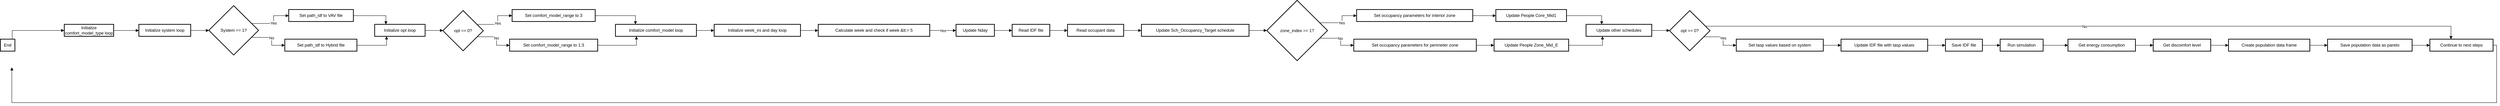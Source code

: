 <mxfile version="24.2.5" type="device">
  <diagram name="ページ1" id="eU3ZysWdC4PO4J6PFHaD">
    <mxGraphModel dx="1949" dy="2183" grid="1" gridSize="10" guides="1" tooltips="1" connect="1" arrows="1" fold="1" page="1" pageScale="1" pageWidth="827" pageHeight="1169" math="0" shadow="0">
      <root>
        <mxCell id="0" />
        <mxCell id="1" parent="0" />
        <mxCell id="7r3bxNbprVXeO8BNkF2D-72" value="End" style="whiteSpace=wrap;strokeWidth=2;" vertex="1" parent="1">
          <mxGeometry x="60" y="130" width="41" height="34" as="geometry" />
        </mxCell>
        <mxCell id="7r3bxNbprVXeO8BNkF2D-73" value="Initialize comfort_model_type loop" style="whiteSpace=wrap;strokeWidth=2;" vertex="1" parent="1">
          <mxGeometry x="240" y="88" width="139" height="34" as="geometry" />
        </mxCell>
        <mxCell id="7r3bxNbprVXeO8BNkF2D-74" value="Initialize system loop" style="whiteSpace=wrap;strokeWidth=2;" vertex="1" parent="1">
          <mxGeometry x="450" y="88" width="146" height="34" as="geometry" />
        </mxCell>
        <mxCell id="7r3bxNbprVXeO8BNkF2D-75" value="System == 1?" style="rhombus;strokeWidth=2;whiteSpace=wrap;" vertex="1" parent="1">
          <mxGeometry x="647" y="35" width="140" height="140" as="geometry" />
        </mxCell>
        <mxCell id="7r3bxNbprVXeO8BNkF2D-76" value="Set path_idf to VAV file" style="whiteSpace=wrap;strokeWidth=2;" vertex="1" parent="1">
          <mxGeometry x="872" y="46" width="182" height="34" as="geometry" />
        </mxCell>
        <mxCell id="7r3bxNbprVXeO8BNkF2D-77" value="Set path_idf to Hybrid file" style="whiteSpace=wrap;strokeWidth=2;" vertex="1" parent="1">
          <mxGeometry x="861" y="130" width="203" height="34" as="geometry" />
        </mxCell>
        <mxCell id="7r3bxNbprVXeO8BNkF2D-78" value="Initialize opt loop" style="whiteSpace=wrap;strokeWidth=2;" vertex="1" parent="1">
          <mxGeometry x="1114" y="88" width="142" height="34" as="geometry" />
        </mxCell>
        <mxCell id="7r3bxNbprVXeO8BNkF2D-79" value="opt == 0?" style="rhombus;strokeWidth=2;whiteSpace=wrap;" vertex="1" parent="1">
          <mxGeometry x="1306" y="49" width="114" height="114" as="geometry" />
        </mxCell>
        <mxCell id="7r3bxNbprVXeO8BNkF2D-80" value="Set comfort_model_range to 3" style="whiteSpace=wrap;strokeWidth=2;" vertex="1" parent="1">
          <mxGeometry x="1501" y="46" width="234" height="34" as="geometry" />
        </mxCell>
        <mxCell id="7r3bxNbprVXeO8BNkF2D-81" value="Set comfort_model_range to 1:3" style="whiteSpace=wrap;strokeWidth=2;" vertex="1" parent="1">
          <mxGeometry x="1494" y="130" width="248" height="34" as="geometry" />
        </mxCell>
        <mxCell id="7r3bxNbprVXeO8BNkF2D-82" value="Initialize comfort_model loop" style="whiteSpace=wrap;strokeWidth=2;" vertex="1" parent="1">
          <mxGeometry x="1792" y="88" width="228" height="34" as="geometry" />
        </mxCell>
        <mxCell id="7r3bxNbprVXeO8BNkF2D-83" value="Initialize week_ini and day loop" style="whiteSpace=wrap;strokeWidth=2;" vertex="1" parent="1">
          <mxGeometry x="2070" y="88" width="243" height="34" as="geometry" />
        </mxCell>
        <mxCell id="7r3bxNbprVXeO8BNkF2D-84" value="Calculate week and check if week &amp;lt;= 5" style="whiteSpace=wrap;strokeWidth=2;" vertex="1" parent="1">
          <mxGeometry x="2363" y="88" width="314" height="34" as="geometry" />
        </mxCell>
        <mxCell id="7r3bxNbprVXeO8BNkF2D-85" value="Update Nday" style="whiteSpace=wrap;strokeWidth=2;" vertex="1" parent="1">
          <mxGeometry x="2751" y="88" width="108" height="34" as="geometry" />
        </mxCell>
        <mxCell id="7r3bxNbprVXeO8BNkF2D-86" value="Read IDF file" style="whiteSpace=wrap;strokeWidth=2;" vertex="1" parent="1">
          <mxGeometry x="2909" y="88" width="106" height="34" as="geometry" />
        </mxCell>
        <mxCell id="7r3bxNbprVXeO8BNkF2D-87" value="Read occupant data" style="whiteSpace=wrap;strokeWidth=2;" vertex="1" parent="1">
          <mxGeometry x="3065" y="88" width="158" height="34" as="geometry" />
        </mxCell>
        <mxCell id="7r3bxNbprVXeO8BNkF2D-88" value="Update Sch_Occupancy_Target schedule" style="whiteSpace=wrap;strokeWidth=2;" vertex="1" parent="1">
          <mxGeometry x="3273" y="88" width="303" height="34" as="geometry" />
        </mxCell>
        <mxCell id="7r3bxNbprVXeO8BNkF2D-89" value="zone_index == 1?" style="rhombus;strokeWidth=2;whiteSpace=wrap;" vertex="1" parent="1">
          <mxGeometry x="3626" y="20" width="171" height="171" as="geometry" />
        </mxCell>
        <mxCell id="7r3bxNbprVXeO8BNkF2D-90" value="Set occupancy parameters for interior zone" style="whiteSpace=wrap;strokeWidth=2;" vertex="1" parent="1">
          <mxGeometry x="3879" y="46" width="327" height="34" as="geometry" />
        </mxCell>
        <mxCell id="7r3bxNbprVXeO8BNkF2D-91" value="Set occupancy parameters for perimeter zone" style="whiteSpace=wrap;strokeWidth=2;" vertex="1" parent="1">
          <mxGeometry x="3871" y="130" width="345" height="34" as="geometry" />
        </mxCell>
        <mxCell id="7r3bxNbprVXeO8BNkF2D-92" value="Update People Core_Mid1" style="whiteSpace=wrap;strokeWidth=2;" vertex="1" parent="1">
          <mxGeometry x="4271" y="46" width="199" height="34" as="geometry" />
        </mxCell>
        <mxCell id="7r3bxNbprVXeO8BNkF2D-93" value="Update People Zone_Mid_E" style="whiteSpace=wrap;strokeWidth=2;" vertex="1" parent="1">
          <mxGeometry x="4266" y="130" width="210" height="34" as="geometry" />
        </mxCell>
        <mxCell id="7r3bxNbprVXeO8BNkF2D-94" value="Update other schedules" style="whiteSpace=wrap;strokeWidth=2;" vertex="1" parent="1">
          <mxGeometry x="4525" y="88" width="185" height="34" as="geometry" />
        </mxCell>
        <mxCell id="7r3bxNbprVXeO8BNkF2D-95" value="opt == 0?" style="rhombus;strokeWidth=2;whiteSpace=wrap;" vertex="1" parent="1">
          <mxGeometry x="4760" y="49" width="114" height="114" as="geometry" />
        </mxCell>
        <mxCell id="7r3bxNbprVXeO8BNkF2D-96" value="Set tasp values based on system" style="whiteSpace=wrap;strokeWidth=2;" vertex="1" parent="1">
          <mxGeometry x="4948" y="130" width="245" height="34" as="geometry" />
        </mxCell>
        <mxCell id="7r3bxNbprVXeO8BNkF2D-97" value="Continue to next steps" style="whiteSpace=wrap;strokeWidth=2;" vertex="1" parent="1">
          <mxGeometry x="6901" y="130" width="178" height="34" as="geometry" />
        </mxCell>
        <mxCell id="7r3bxNbprVXeO8BNkF2D-98" value="Update IDF file with tasp values" style="whiteSpace=wrap;strokeWidth=2;" vertex="1" parent="1">
          <mxGeometry x="5243" y="130" width="244" height="34" as="geometry" />
        </mxCell>
        <mxCell id="7r3bxNbprVXeO8BNkF2D-99" value="Save IDF file" style="whiteSpace=wrap;strokeWidth=2;" vertex="1" parent="1">
          <mxGeometry x="5537" y="130" width="104" height="34" as="geometry" />
        </mxCell>
        <mxCell id="7r3bxNbprVXeO8BNkF2D-100" value="Run simulation" style="whiteSpace=wrap;strokeWidth=2;" vertex="1" parent="1">
          <mxGeometry x="5691" y="130" width="121" height="34" as="geometry" />
        </mxCell>
        <mxCell id="7r3bxNbprVXeO8BNkF2D-101" value="Get energy consumption" style="whiteSpace=wrap;strokeWidth=2;" vertex="1" parent="1">
          <mxGeometry x="5882" y="130" width="190" height="34" as="geometry" />
        </mxCell>
        <mxCell id="7r3bxNbprVXeO8BNkF2D-102" value="Get discomfort level" style="whiteSpace=wrap;strokeWidth=2;" vertex="1" parent="1">
          <mxGeometry x="6122" y="130" width="162" height="34" as="geometry" />
        </mxCell>
        <mxCell id="7r3bxNbprVXeO8BNkF2D-103" value="Create population data frame" style="whiteSpace=wrap;strokeWidth=2;" vertex="1" parent="1">
          <mxGeometry x="6334" y="130" width="229" height="34" as="geometry" />
        </mxCell>
        <mxCell id="7r3bxNbprVXeO8BNkF2D-104" value="Save population data as pareto" style="whiteSpace=wrap;strokeWidth=2;" vertex="1" parent="1">
          <mxGeometry x="6613" y="130" width="238" height="34" as="geometry" />
        </mxCell>
        <mxCell id="7r3bxNbprVXeO8BNkF2D-105" value="" style="startArrow=none;endArrow=block;exitX=0.818;exitY=-0.011;entryX=0.001;entryY=0.512;rounded=0;edgeStyle=orthogonalEdgeStyle;" edge="1" parent="1" source="7r3bxNbprVXeO8BNkF2D-72" target="7r3bxNbprVXeO8BNkF2D-73">
          <mxGeometry relative="1" as="geometry" />
        </mxCell>
        <mxCell id="7r3bxNbprVXeO8BNkF2D-106" value="" style="startArrow=none;endArrow=block;exitX=1.001;exitY=0.512;entryX=0.001;entryY=0.512;rounded=0;edgeStyle=orthogonalEdgeStyle;" edge="1" parent="1" source="7r3bxNbprVXeO8BNkF2D-73" target="7r3bxNbprVXeO8BNkF2D-74">
          <mxGeometry relative="1" as="geometry" />
        </mxCell>
        <mxCell id="7r3bxNbprVXeO8BNkF2D-107" value="" style="startArrow=none;endArrow=block;exitX=1.004;exitY=0.512;entryX=-0.003;entryY=0.503;rounded=0;edgeStyle=orthogonalEdgeStyle;" edge="1" parent="1" source="7r3bxNbprVXeO8BNkF2D-74" target="7r3bxNbprVXeO8BNkF2D-75">
          <mxGeometry relative="1" as="geometry" />
        </mxCell>
        <mxCell id="7r3bxNbprVXeO8BNkF2D-108" value="Yes" style="startArrow=none;endArrow=block;exitX=0.999;exitY=0.307;entryX=-0.0;entryY=0.512;rounded=0;edgeStyle=orthogonalEdgeStyle;" edge="1" parent="1" source="7r3bxNbprVXeO8BNkF2D-75" target="7r3bxNbprVXeO8BNkF2D-76">
          <mxGeometry relative="1" as="geometry" />
        </mxCell>
        <mxCell id="7r3bxNbprVXeO8BNkF2D-109" value="No" style="startArrow=none;endArrow=block;exitX=0.999;exitY=0.699;entryX=0.0;entryY=0.512;rounded=0;edgeStyle=orthogonalEdgeStyle;" edge="1" parent="1" source="7r3bxNbprVXeO8BNkF2D-75" target="7r3bxNbprVXeO8BNkF2D-77">
          <mxGeometry relative="1" as="geometry" />
        </mxCell>
        <mxCell id="7r3bxNbprVXeO8BNkF2D-110" value="" style="startArrow=none;endArrow=block;exitX=0.997;exitY=0.512;entryX=0.229;entryY=0.012;rounded=0;edgeStyle=orthogonalEdgeStyle;" edge="1" parent="1" source="7r3bxNbprVXeO8BNkF2D-76" target="7r3bxNbprVXeO8BNkF2D-78">
          <mxGeometry relative="1" as="geometry" />
        </mxCell>
        <mxCell id="7r3bxNbprVXeO8BNkF2D-111" value="" style="startArrow=none;endArrow=block;exitX=1.002;exitY=0.512;entryX=0.229;entryY=1.012;rounded=0;edgeStyle=orthogonalEdgeStyle;" edge="1" parent="1" source="7r3bxNbprVXeO8BNkF2D-77" target="7r3bxNbprVXeO8BNkF2D-78">
          <mxGeometry relative="1" as="geometry" />
        </mxCell>
        <mxCell id="7r3bxNbprVXeO8BNkF2D-112" value="" style="curved=1;startArrow=none;endArrow=block;exitX=1.003;exitY=0.512;entryX=0.004;entryY=0.495;rounded=0;" edge="1" parent="1" source="7r3bxNbprVXeO8BNkF2D-78" target="7r3bxNbprVXeO8BNkF2D-79">
          <mxGeometry relative="1" as="geometry">
            <Array as="points" />
          </mxGeometry>
        </mxCell>
        <mxCell id="7r3bxNbprVXeO8BNkF2D-113" value="Yes" style="startArrow=none;endArrow=block;exitX=1.001;exitY=0.272;entryX=0.002;entryY=0.512;rounded=0;edgeStyle=orthogonalEdgeStyle;" edge="1" parent="1" source="7r3bxNbprVXeO8BNkF2D-79" target="7r3bxNbprVXeO8BNkF2D-80">
          <mxGeometry relative="1" as="geometry" />
        </mxCell>
        <mxCell id="7r3bxNbprVXeO8BNkF2D-114" value="No" style="startArrow=none;endArrow=block;exitX=1.001;exitY=0.718;entryX=0.001;entryY=0.512;rounded=0;edgeStyle=orthogonalEdgeStyle;" edge="1" parent="1" source="7r3bxNbprVXeO8BNkF2D-79" target="7r3bxNbprVXeO8BNkF2D-81">
          <mxGeometry relative="1" as="geometry" />
        </mxCell>
        <mxCell id="7r3bxNbprVXeO8BNkF2D-115" value="" style="startArrow=none;endArrow=block;exitX=1.0;exitY=0.512;entryX=0.253;entryY=0.012;rounded=0;edgeStyle=orthogonalEdgeStyle;" edge="1" parent="1" source="7r3bxNbprVXeO8BNkF2D-80" target="7r3bxNbprVXeO8BNkF2D-82">
          <mxGeometry relative="1" as="geometry" />
        </mxCell>
        <mxCell id="7r3bxNbprVXeO8BNkF2D-116" value="" style="startArrow=none;endArrow=block;exitX=1.0;exitY=0.512;entryX=0.253;entryY=1.012;rounded=0;edgeStyle=orthogonalEdgeStyle;" edge="1" parent="1" source="7r3bxNbprVXeO8BNkF2D-81" target="7r3bxNbprVXeO8BNkF2D-82">
          <mxGeometry relative="1" as="geometry" />
        </mxCell>
        <mxCell id="7r3bxNbprVXeO8BNkF2D-117" value="" style="curved=1;startArrow=none;endArrow=block;exitX=0.999;exitY=0.512;entryX=-0.001;entryY=0.512;rounded=0;" edge="1" parent="1" source="7r3bxNbprVXeO8BNkF2D-82" target="7r3bxNbprVXeO8BNkF2D-83">
          <mxGeometry relative="1" as="geometry">
            <Array as="points" />
          </mxGeometry>
        </mxCell>
        <mxCell id="7r3bxNbprVXeO8BNkF2D-118" value="" style="curved=1;startArrow=none;endArrow=block;exitX=0.998;exitY=0.512;entryX=-0.002;entryY=0.512;rounded=0;" edge="1" parent="1" source="7r3bxNbprVXeO8BNkF2D-83" target="7r3bxNbprVXeO8BNkF2D-84">
          <mxGeometry relative="1" as="geometry">
            <Array as="points" />
          </mxGeometry>
        </mxCell>
        <mxCell id="7r3bxNbprVXeO8BNkF2D-119" value="Yes" style="curved=1;startArrow=none;endArrow=block;exitX=0.999;exitY=0.512;entryX=-0.002;entryY=0.512;rounded=0;" edge="1" parent="1" source="7r3bxNbprVXeO8BNkF2D-84" target="7r3bxNbprVXeO8BNkF2D-85">
          <mxGeometry relative="1" as="geometry">
            <Array as="points" />
          </mxGeometry>
        </mxCell>
        <mxCell id="7r3bxNbprVXeO8BNkF2D-120" value="" style="curved=1;startArrow=none;endArrow=block;exitX=0.998;exitY=0.512;entryX=-0.002;entryY=0.512;rounded=0;" edge="1" parent="1" source="7r3bxNbprVXeO8BNkF2D-85" target="7r3bxNbprVXeO8BNkF2D-86">
          <mxGeometry relative="1" as="geometry">
            <Array as="points" />
          </mxGeometry>
        </mxCell>
        <mxCell id="7r3bxNbprVXeO8BNkF2D-121" value="" style="curved=1;startArrow=none;endArrow=block;exitX=1.0;exitY=0.512;entryX=0.0;entryY=0.512;rounded=0;" edge="1" parent="1" source="7r3bxNbprVXeO8BNkF2D-86" target="7r3bxNbprVXeO8BNkF2D-87">
          <mxGeometry relative="1" as="geometry">
            <Array as="points" />
          </mxGeometry>
        </mxCell>
        <mxCell id="7r3bxNbprVXeO8BNkF2D-122" value="" style="curved=1;startArrow=none;endArrow=block;exitX=0.998;exitY=0.512;entryX=-0.001;entryY=0.512;rounded=0;" edge="1" parent="1" source="7r3bxNbprVXeO8BNkF2D-87" target="7r3bxNbprVXeO8BNkF2D-88">
          <mxGeometry relative="1" as="geometry">
            <Array as="points" />
          </mxGeometry>
        </mxCell>
        <mxCell id="7r3bxNbprVXeO8BNkF2D-123" value="" style="curved=1;startArrow=none;endArrow=block;exitX=0.999;exitY=0.512;entryX=-0.002;entryY=0.499;rounded=0;" edge="1" parent="1" source="7r3bxNbprVXeO8BNkF2D-88" target="7r3bxNbprVXeO8BNkF2D-89">
          <mxGeometry relative="1" as="geometry">
            <Array as="points" />
          </mxGeometry>
        </mxCell>
        <mxCell id="7r3bxNbprVXeO8BNkF2D-124" value="Yes" style="startArrow=none;endArrow=block;exitX=0.997;exitY=0.328;entryX=0.001;entryY=0.512;rounded=0;edgeStyle=orthogonalEdgeStyle;" edge="1" parent="1" source="7r3bxNbprVXeO8BNkF2D-89" target="7r3bxNbprVXeO8BNkF2D-90">
          <mxGeometry relative="1" as="geometry" />
        </mxCell>
        <mxCell id="7r3bxNbprVXeO8BNkF2D-125" value="No" style="startArrow=none;endArrow=block;exitX=0.997;exitY=0.671;entryX=-0.001;entryY=0.512;rounded=0;edgeStyle=orthogonalEdgeStyle;" edge="1" parent="1" source="7r3bxNbprVXeO8BNkF2D-89" target="7r3bxNbprVXeO8BNkF2D-91">
          <mxGeometry relative="1" as="geometry" />
        </mxCell>
        <mxCell id="7r3bxNbprVXeO8BNkF2D-126" value="" style="curved=1;startArrow=none;endArrow=block;exitX=1.002;exitY=0.512;entryX=-0.0;entryY=0.512;rounded=0;" edge="1" parent="1" source="7r3bxNbprVXeO8BNkF2D-90" target="7r3bxNbprVXeO8BNkF2D-92">
          <mxGeometry relative="1" as="geometry">
            <Array as="points" />
          </mxGeometry>
        </mxCell>
        <mxCell id="7r3bxNbprVXeO8BNkF2D-127" value="" style="curved=1;startArrow=none;endArrow=block;exitX=0.999;exitY=0.512;entryX=-0.002;entryY=0.512;rounded=0;" edge="1" parent="1" source="7r3bxNbprVXeO8BNkF2D-91" target="7r3bxNbprVXeO8BNkF2D-93">
          <mxGeometry relative="1" as="geometry">
            <Array as="points" />
          </mxGeometry>
        </mxCell>
        <mxCell id="7r3bxNbprVXeO8BNkF2D-128" value="" style="startArrow=none;endArrow=block;exitX=0.999;exitY=0.512;entryX=0.244;entryY=0.012;rounded=0;edgeStyle=orthogonalEdgeStyle;" edge="1" parent="1" source="7r3bxNbprVXeO8BNkF2D-92" target="7r3bxNbprVXeO8BNkF2D-94">
          <mxGeometry relative="1" as="geometry" />
        </mxCell>
        <mxCell id="7r3bxNbprVXeO8BNkF2D-129" value="" style="startArrow=none;endArrow=block;exitX=0.996;exitY=0.512;entryX=0.244;entryY=1.012;rounded=0;edgeStyle=orthogonalEdgeStyle;" edge="1" parent="1" source="7r3bxNbprVXeO8BNkF2D-93" target="7r3bxNbprVXeO8BNkF2D-94">
          <mxGeometry relative="1" as="geometry" />
        </mxCell>
        <mxCell id="7r3bxNbprVXeO8BNkF2D-130" value="" style="curved=1;startArrow=none;endArrow=block;exitX=1.001;exitY=0.512;entryX=0.001;entryY=0.495;rounded=0;" edge="1" parent="1" source="7r3bxNbprVXeO8BNkF2D-94" target="7r3bxNbprVXeO8BNkF2D-95">
          <mxGeometry relative="1" as="geometry">
            <Array as="points" />
          </mxGeometry>
        </mxCell>
        <mxCell id="7r3bxNbprVXeO8BNkF2D-131" value="Yes" style="startArrow=none;endArrow=block;exitX=0.998;exitY=0.718;entryX=-0.0;entryY=0.512;rounded=0;edgeStyle=orthogonalEdgeStyle;" edge="1" parent="1" source="7r3bxNbprVXeO8BNkF2D-95" target="7r3bxNbprVXeO8BNkF2D-96">
          <mxGeometry relative="1" as="geometry" />
        </mxCell>
        <mxCell id="7r3bxNbprVXeO8BNkF2D-132" value="No" style="startArrow=none;endArrow=block;exitX=0.998;exitY=0.357;entryX=0.338;entryY=0.012;rounded=0;edgeStyle=orthogonalEdgeStyle;" edge="1" parent="1" source="7r3bxNbprVXeO8BNkF2D-95" target="7r3bxNbprVXeO8BNkF2D-97">
          <mxGeometry relative="1" as="geometry" />
        </mxCell>
        <mxCell id="7r3bxNbprVXeO8BNkF2D-133" value="" style="curved=1;startArrow=none;endArrow=block;exitX=0.999;exitY=0.512;entryX=-0.001;entryY=0.512;rounded=0;" edge="1" parent="1" source="7r3bxNbprVXeO8BNkF2D-96" target="7r3bxNbprVXeO8BNkF2D-98">
          <mxGeometry relative="1" as="geometry">
            <Array as="points" />
          </mxGeometry>
        </mxCell>
        <mxCell id="7r3bxNbprVXeO8BNkF2D-134" value="" style="curved=1;startArrow=none;endArrow=block;exitX=1.001;exitY=0.512;entryX=0.003;entryY=0.512;rounded=0;" edge="1" parent="1" source="7r3bxNbprVXeO8BNkF2D-98" target="7r3bxNbprVXeO8BNkF2D-99">
          <mxGeometry relative="1" as="geometry">
            <Array as="points" />
          </mxGeometry>
        </mxCell>
        <mxCell id="7r3bxNbprVXeO8BNkF2D-135" value="" style="curved=1;startArrow=none;endArrow=block;exitX=1.005;exitY=0.512;entryX=0.004;entryY=0.512;rounded=0;" edge="1" parent="1" source="7r3bxNbprVXeO8BNkF2D-99" target="7r3bxNbprVXeO8BNkF2D-100">
          <mxGeometry relative="1" as="geometry">
            <Array as="points" />
          </mxGeometry>
        </mxCell>
        <mxCell id="7r3bxNbprVXeO8BNkF2D-136" value="" style="curved=1;startArrow=none;endArrow=block;exitX=1.003;exitY=0.512;entryX=-0.003;entryY=0.512;rounded=0;" edge="1" parent="1" source="7r3bxNbprVXeO8BNkF2D-100" target="7r3bxNbprVXeO8BNkF2D-101">
          <mxGeometry relative="1" as="geometry">
            <Array as="points" />
          </mxGeometry>
        </mxCell>
        <mxCell id="7r3bxNbprVXeO8BNkF2D-137" value="" style="curved=1;startArrow=none;endArrow=block;exitX=0.998;exitY=0.512;entryX=-0.003;entryY=0.512;rounded=0;" edge="1" parent="1" source="7r3bxNbprVXeO8BNkF2D-101" target="7r3bxNbprVXeO8BNkF2D-102">
          <mxGeometry relative="1" as="geometry">
            <Array as="points" />
          </mxGeometry>
        </mxCell>
        <mxCell id="7r3bxNbprVXeO8BNkF2D-138" value="" style="curved=1;startArrow=none;endArrow=block;exitX=0.999;exitY=0.512;entryX=-0.001;entryY=0.512;rounded=0;" edge="1" parent="1" source="7r3bxNbprVXeO8BNkF2D-102" target="7r3bxNbprVXeO8BNkF2D-103">
          <mxGeometry relative="1" as="geometry">
            <Array as="points" />
          </mxGeometry>
        </mxCell>
        <mxCell id="7r3bxNbprVXeO8BNkF2D-139" value="" style="curved=1;startArrow=none;endArrow=block;exitX=0.999;exitY=0.512;entryX=-0.001;entryY=0.512;rounded=0;" edge="1" parent="1" source="7r3bxNbprVXeO8BNkF2D-103" target="7r3bxNbprVXeO8BNkF2D-104">
          <mxGeometry relative="1" as="geometry">
            <Array as="points" />
          </mxGeometry>
        </mxCell>
        <mxCell id="7r3bxNbprVXeO8BNkF2D-140" value="" style="curved=1;startArrow=none;endArrow=block;exitX=0.999;exitY=0.512;entryX=-0.001;entryY=0.512;rounded=0;" edge="1" parent="1" source="7r3bxNbprVXeO8BNkF2D-104" target="7r3bxNbprVXeO8BNkF2D-97">
          <mxGeometry relative="1" as="geometry">
            <Array as="points" />
          </mxGeometry>
        </mxCell>
        <mxCell id="7r3bxNbprVXeO8BNkF2D-141" value="" style="startArrow=none;endArrow=block;entryX=0.782;entryY=0.989;rounded=0;edgeStyle=orthogonalEdgeStyle;exitX=1;exitY=0.5;exitDx=0;exitDy=0;" edge="1" parent="1" source="7r3bxNbprVXeO8BNkF2D-97">
          <mxGeometry relative="1" as="geometry">
            <Array as="points">
              <mxPoint x="7089" y="147" />
              <mxPoint x="7089" y="310" />
              <mxPoint x="92" y="310" />
            </Array>
            <mxPoint x="6980" y="220" as="sourcePoint" />
            <mxPoint x="92.342" y="210" as="targetPoint" />
          </mxGeometry>
        </mxCell>
      </root>
    </mxGraphModel>
  </diagram>
</mxfile>
